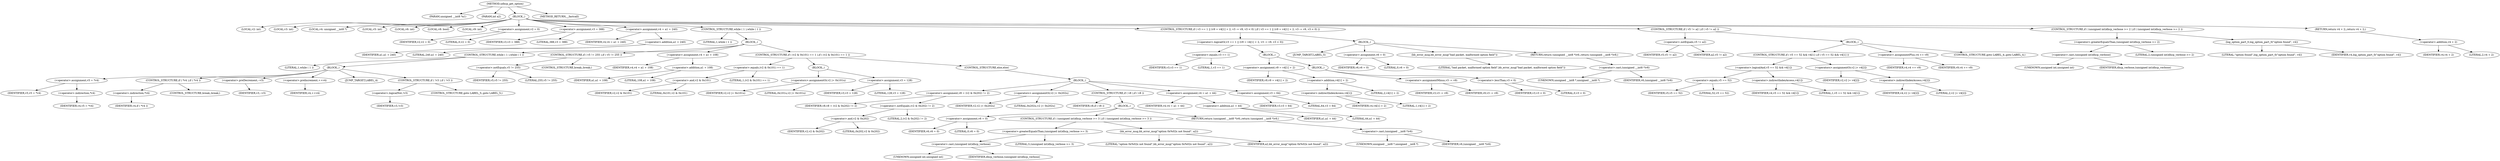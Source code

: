 digraph udhcp_get_option {  
"1000108" [label = "(METHOD,udhcp_get_option)" ]
"1000109" [label = "(PARAM,unsigned __int8 *a1)" ]
"1000110" [label = "(PARAM,int a2)" ]
"1000111" [label = "(BLOCK,,)" ]
"1000112" [label = "(LOCAL,v2: int)" ]
"1000113" [label = "(LOCAL,v3: int)" ]
"1000114" [label = "(LOCAL,v4: unsigned __int8 *)" ]
"1000115" [label = "(LOCAL,v5: int)" ]
"1000116" [label = "(LOCAL,v6: int)" ]
"1000117" [label = "(LOCAL,v8: bool)" ]
"1000118" [label = "(LOCAL,v9: int)" ]
"1000119" [label = "(<operator>.assignment,v2 = 0)" ]
"1000120" [label = "(IDENTIFIER,v2,v2 = 0)" ]
"1000121" [label = "(LITERAL,0,v2 = 0)" ]
"1000122" [label = "(<operator>.assignment,v3 = 388)" ]
"1000123" [label = "(IDENTIFIER,v3,v3 = 388)" ]
"1000124" [label = "(LITERAL,388,v3 = 388)" ]
"1000125" [label = "(<operator>.assignment,v4 = a1 + 240)" ]
"1000126" [label = "(IDENTIFIER,v4,v4 = a1 + 240)" ]
"1000127" [label = "(<operator>.addition,a1 + 240)" ]
"1000128" [label = "(IDENTIFIER,a1,a1 + 240)" ]
"1000129" [label = "(LITERAL,240,a1 + 240)" ]
"1000130" [label = "(CONTROL_STRUCTURE,while ( 1 ),while ( 1 ))" ]
"1000131" [label = "(LITERAL,1,while ( 1 ))" ]
"1000132" [label = "(BLOCK,,)" ]
"1000133" [label = "(CONTROL_STRUCTURE,while ( 1 ),while ( 1 ))" ]
"1000134" [label = "(LITERAL,1,while ( 1 ))" ]
"1000135" [label = "(BLOCK,,)" ]
"1000136" [label = "(<operator>.assignment,v5 = *v4)" ]
"1000137" [label = "(IDENTIFIER,v5,v5 = *v4)" ]
"1000138" [label = "(<operator>.indirection,*v4)" ]
"1000139" [label = "(IDENTIFIER,v4,v5 = *v4)" ]
"1000140" [label = "(CONTROL_STRUCTURE,if ( *v4 ),if ( *v4 ))" ]
"1000141" [label = "(<operator>.indirection,*v4)" ]
"1000142" [label = "(IDENTIFIER,v4,if ( *v4 ))" ]
"1000143" [label = "(CONTROL_STRUCTURE,break;,break;)" ]
"1000144" [label = "(<operator>.preDecrement,--v3)" ]
"1000145" [label = "(IDENTIFIER,v3,--v3)" ]
"1000146" [label = "(<operator>.preIncrement,++v4)" ]
"1000147" [label = "(IDENTIFIER,v4,++v4)" ]
"1000148" [label = "(JUMP_TARGET,LABEL_4)" ]
"1000149" [label = "(CONTROL_STRUCTURE,if ( !v3 ),if ( !v3 ))" ]
"1000150" [label = "(<operator>.logicalNot,!v3)" ]
"1000151" [label = "(IDENTIFIER,v3,!v3)" ]
"1000152" [label = "(CONTROL_STRUCTURE,goto LABEL_5;,goto LABEL_5;)" ]
"1000153" [label = "(CONTROL_STRUCTURE,if ( v5 != 255 ),if ( v5 != 255 ))" ]
"1000154" [label = "(<operator>.notEquals,v5 != 255)" ]
"1000155" [label = "(IDENTIFIER,v5,v5 != 255)" ]
"1000156" [label = "(LITERAL,255,v5 != 255)" ]
"1000157" [label = "(CONTROL_STRUCTURE,break;,break;)" ]
"1000158" [label = "(<operator>.assignment,v4 = a1 + 108)" ]
"1000159" [label = "(IDENTIFIER,v4,v4 = a1 + 108)" ]
"1000160" [label = "(<operator>.addition,a1 + 108)" ]
"1000161" [label = "(IDENTIFIER,a1,a1 + 108)" ]
"1000162" [label = "(LITERAL,108,a1 + 108)" ]
"1000163" [label = "(CONTROL_STRUCTURE,if ( (v2 & 0x101) == 1 ),if ( (v2 & 0x101) == 1 ))" ]
"1000164" [label = "(<operator>.equals,(v2 & 0x101) == 1)" ]
"1000165" [label = "(<operator>.and,v2 & 0x101)" ]
"1000166" [label = "(IDENTIFIER,v2,v2 & 0x101)" ]
"1000167" [label = "(LITERAL,0x101,v2 & 0x101)" ]
"1000168" [label = "(LITERAL,1,(v2 & 0x101) == 1)" ]
"1000169" [label = "(BLOCK,,)" ]
"1000170" [label = "(<operators>.assignmentOr,v2 |= 0x101u)" ]
"1000171" [label = "(IDENTIFIER,v2,v2 |= 0x101u)" ]
"1000172" [label = "(LITERAL,0x101u,v2 |= 0x101u)" ]
"1000173" [label = "(<operator>.assignment,v3 = 128)" ]
"1000174" [label = "(IDENTIFIER,v3,v3 = 128)" ]
"1000175" [label = "(LITERAL,128,v3 = 128)" ]
"1000176" [label = "(CONTROL_STRUCTURE,else,else)" ]
"1000177" [label = "(BLOCK,,)" ]
"1000178" [label = "(<operator>.assignment,v8 = (v2 & 0x202) != 2)" ]
"1000179" [label = "(IDENTIFIER,v8,v8 = (v2 & 0x202) != 2)" ]
"1000180" [label = "(<operator>.notEquals,(v2 & 0x202) != 2)" ]
"1000181" [label = "(<operator>.and,v2 & 0x202)" ]
"1000182" [label = "(IDENTIFIER,v2,v2 & 0x202)" ]
"1000183" [label = "(LITERAL,0x202,v2 & 0x202)" ]
"1000184" [label = "(LITERAL,2,(v2 & 0x202) != 2)" ]
"1000185" [label = "(<operators>.assignmentOr,v2 |= 0x202u)" ]
"1000186" [label = "(IDENTIFIER,v2,v2 |= 0x202u)" ]
"1000187" [label = "(LITERAL,0x202u,v2 |= 0x202u)" ]
"1000188" [label = "(CONTROL_STRUCTURE,if ( v8 ),if ( v8 ))" ]
"1000189" [label = "(IDENTIFIER,v8,if ( v8 ))" ]
"1000190" [label = "(BLOCK,,)" ]
"1000191" [label = "(<operator>.assignment,v6 = 0)" ]
"1000192" [label = "(IDENTIFIER,v6,v6 = 0)" ]
"1000193" [label = "(LITERAL,0,v6 = 0)" ]
"1000194" [label = "(CONTROL_STRUCTURE,if ( (unsigned int)dhcp_verbose >= 3 ),if ( (unsigned int)dhcp_verbose >= 3 ))" ]
"1000195" [label = "(<operator>.greaterEqualsThan,(unsigned int)dhcp_verbose >= 3)" ]
"1000196" [label = "(<operator>.cast,(unsigned int)dhcp_verbose)" ]
"1000197" [label = "(UNKNOWN,unsigned int,unsigned int)" ]
"1000198" [label = "(IDENTIFIER,dhcp_verbose,(unsigned int)dhcp_verbose)" ]
"1000199" [label = "(LITERAL,3,(unsigned int)dhcp_verbose >= 3)" ]
"1000200" [label = "(bb_error_msg,bb_error_msg(\"option 0x%02x not found\", a2))" ]
"1000201" [label = "(LITERAL,\"option 0x%02x not found\",bb_error_msg(\"option 0x%02x not found\", a2))" ]
"1000202" [label = "(IDENTIFIER,a2,bb_error_msg(\"option 0x%02x not found\", a2))" ]
"1000203" [label = "(RETURN,return (unsigned __int8 *)v6;,return (unsigned __int8 *)v6;)" ]
"1000204" [label = "(<operator>.cast,(unsigned __int8 *)v6)" ]
"1000205" [label = "(UNKNOWN,unsigned __int8 *,unsigned __int8 *)" ]
"1000206" [label = "(IDENTIFIER,v6,(unsigned __int8 *)v6)" ]
"1000207" [label = "(<operator>.assignment,v4 = a1 + 44)" ]
"1000208" [label = "(IDENTIFIER,v4,v4 = a1 + 44)" ]
"1000209" [label = "(<operator>.addition,a1 + 44)" ]
"1000210" [label = "(IDENTIFIER,a1,a1 + 44)" ]
"1000211" [label = "(LITERAL,44,a1 + 44)" ]
"1000212" [label = "(<operator>.assignment,v3 = 64)" ]
"1000213" [label = "(IDENTIFIER,v3,v3 = 64)" ]
"1000214" [label = "(LITERAL,64,v3 = 64)" ]
"1000215" [label = "(CONTROL_STRUCTURE,if ( v3 == 1 || (v9 = v4[1] + 2, v3 -= v9, v3 < 0) ),if ( v3 == 1 || (v9 = v4[1] + 2, v3 -= v9, v3 < 0) ))" ]
"1000216" [label = "(<operator>.logicalOr,v3 == 1 || (v9 = v4[1] + 2, v3 -= v9, v3 < 0))" ]
"1000217" [label = "(<operator>.equals,v3 == 1)" ]
"1000218" [label = "(IDENTIFIER,v3,v3 == 1)" ]
"1000219" [label = "(LITERAL,1,v3 == 1)" ]
"1000220" [label = "(BLOCK,,)" ]
"1000221" [label = "(<operator>.assignment,v9 = v4[1] + 2)" ]
"1000222" [label = "(IDENTIFIER,v9,v9 = v4[1] + 2)" ]
"1000223" [label = "(<operator>.addition,v4[1] + 2)" ]
"1000224" [label = "(<operator>.indirectIndexAccess,v4[1])" ]
"1000225" [label = "(IDENTIFIER,v4,v4[1] + 2)" ]
"1000226" [label = "(LITERAL,1,v4[1] + 2)" ]
"1000227" [label = "(LITERAL,2,v4[1] + 2)" ]
"1000228" [label = "(BLOCK,,)" ]
"1000229" [label = "(<operator>.assignmentMinus,v3 -= v9)" ]
"1000230" [label = "(IDENTIFIER,v3,v3 -= v9)" ]
"1000231" [label = "(IDENTIFIER,v9,v3 -= v9)" ]
"1000232" [label = "(<operator>.lessThan,v3 < 0)" ]
"1000233" [label = "(IDENTIFIER,v3,v3 < 0)" ]
"1000234" [label = "(LITERAL,0,v3 < 0)" ]
"1000235" [label = "(BLOCK,,)" ]
"1000236" [label = "(JUMP_TARGET,LABEL_5)" ]
"1000237" [label = "(<operator>.assignment,v6 = 0)" ]
"1000238" [label = "(IDENTIFIER,v6,v6 = 0)" ]
"1000239" [label = "(LITERAL,0,v6 = 0)" ]
"1000240" [label = "(bb_error_msg,bb_error_msg(\"bad packet, malformed option field\"))" ]
"1000241" [label = "(LITERAL,\"bad packet, malformed option field\",bb_error_msg(\"bad packet, malformed option field\"))" ]
"1000242" [label = "(RETURN,return (unsigned __int8 *)v6;,return (unsigned __int8 *)v6;)" ]
"1000243" [label = "(<operator>.cast,(unsigned __int8 *)v6)" ]
"1000244" [label = "(UNKNOWN,unsigned __int8 *,unsigned __int8 *)" ]
"1000245" [label = "(IDENTIFIER,v6,(unsigned __int8 *)v6)" ]
"1000246" [label = "(CONTROL_STRUCTURE,if ( v5 != a2 ),if ( v5 != a2 ))" ]
"1000247" [label = "(<operator>.notEquals,v5 != a2)" ]
"1000248" [label = "(IDENTIFIER,v5,v5 != a2)" ]
"1000249" [label = "(IDENTIFIER,a2,v5 != a2)" ]
"1000250" [label = "(BLOCK,,)" ]
"1000251" [label = "(CONTROL_STRUCTURE,if ( v5 == 52 && v4[1] ),if ( v5 == 52 && v4[1] ))" ]
"1000252" [label = "(<operator>.logicalAnd,v5 == 52 && v4[1])" ]
"1000253" [label = "(<operator>.equals,v5 == 52)" ]
"1000254" [label = "(IDENTIFIER,v5,v5 == 52)" ]
"1000255" [label = "(LITERAL,52,v5 == 52)" ]
"1000256" [label = "(<operator>.indirectIndexAccess,v4[1])" ]
"1000257" [label = "(IDENTIFIER,v4,v5 == 52 && v4[1])" ]
"1000258" [label = "(LITERAL,1,v5 == 52 && v4[1])" ]
"1000259" [label = "(<operators>.assignmentOr,v2 |= v4[2])" ]
"1000260" [label = "(IDENTIFIER,v2,v2 |= v4[2])" ]
"1000261" [label = "(<operator>.indirectIndexAccess,v4[2])" ]
"1000262" [label = "(IDENTIFIER,v4,v2 |= v4[2])" ]
"1000263" [label = "(LITERAL,2,v2 |= v4[2])" ]
"1000264" [label = "(<operator>.assignmentPlus,v4 += v9)" ]
"1000265" [label = "(IDENTIFIER,v4,v4 += v9)" ]
"1000266" [label = "(IDENTIFIER,v9,v4 += v9)" ]
"1000267" [label = "(CONTROL_STRUCTURE,goto LABEL_4;,goto LABEL_4;)" ]
"1000268" [label = "(CONTROL_STRUCTURE,if ( (unsigned int)dhcp_verbose >= 2 ),if ( (unsigned int)dhcp_verbose >= 2 ))" ]
"1000269" [label = "(<operator>.greaterEqualsThan,(unsigned int)dhcp_verbose >= 2)" ]
"1000270" [label = "(<operator>.cast,(unsigned int)dhcp_verbose)" ]
"1000271" [label = "(UNKNOWN,unsigned int,unsigned int)" ]
"1000272" [label = "(IDENTIFIER,dhcp_verbose,(unsigned int)dhcp_verbose)" ]
"1000273" [label = "(LITERAL,2,(unsigned int)dhcp_verbose >= 2)" ]
"1000274" [label = "(log_option_part_0,log_option_part_0(\"option found\", v4))" ]
"1000275" [label = "(LITERAL,\"option found\",log_option_part_0(\"option found\", v4))" ]
"1000276" [label = "(IDENTIFIER,v4,log_option_part_0(\"option found\", v4))" ]
"1000277" [label = "(RETURN,return v4 + 2;,return v4 + 2;)" ]
"1000278" [label = "(<operator>.addition,v4 + 2)" ]
"1000279" [label = "(IDENTIFIER,v4,v4 + 2)" ]
"1000280" [label = "(LITERAL,2,v4 + 2)" ]
"1000281" [label = "(METHOD_RETURN,__fastcall)" ]
  "1000108" -> "1000109" 
  "1000108" -> "1000110" 
  "1000108" -> "1000111" 
  "1000108" -> "1000281" 
  "1000111" -> "1000112" 
  "1000111" -> "1000113" 
  "1000111" -> "1000114" 
  "1000111" -> "1000115" 
  "1000111" -> "1000116" 
  "1000111" -> "1000117" 
  "1000111" -> "1000118" 
  "1000111" -> "1000119" 
  "1000111" -> "1000122" 
  "1000111" -> "1000125" 
  "1000111" -> "1000130" 
  "1000111" -> "1000215" 
  "1000111" -> "1000246" 
  "1000111" -> "1000268" 
  "1000111" -> "1000277" 
  "1000119" -> "1000120" 
  "1000119" -> "1000121" 
  "1000122" -> "1000123" 
  "1000122" -> "1000124" 
  "1000125" -> "1000126" 
  "1000125" -> "1000127" 
  "1000127" -> "1000128" 
  "1000127" -> "1000129" 
  "1000130" -> "1000131" 
  "1000130" -> "1000132" 
  "1000132" -> "1000133" 
  "1000132" -> "1000153" 
  "1000132" -> "1000158" 
  "1000132" -> "1000163" 
  "1000133" -> "1000134" 
  "1000133" -> "1000135" 
  "1000135" -> "1000136" 
  "1000135" -> "1000140" 
  "1000135" -> "1000144" 
  "1000135" -> "1000146" 
  "1000135" -> "1000148" 
  "1000135" -> "1000149" 
  "1000136" -> "1000137" 
  "1000136" -> "1000138" 
  "1000138" -> "1000139" 
  "1000140" -> "1000141" 
  "1000140" -> "1000143" 
  "1000141" -> "1000142" 
  "1000144" -> "1000145" 
  "1000146" -> "1000147" 
  "1000149" -> "1000150" 
  "1000149" -> "1000152" 
  "1000150" -> "1000151" 
  "1000153" -> "1000154" 
  "1000153" -> "1000157" 
  "1000154" -> "1000155" 
  "1000154" -> "1000156" 
  "1000158" -> "1000159" 
  "1000158" -> "1000160" 
  "1000160" -> "1000161" 
  "1000160" -> "1000162" 
  "1000163" -> "1000164" 
  "1000163" -> "1000169" 
  "1000163" -> "1000176" 
  "1000164" -> "1000165" 
  "1000164" -> "1000168" 
  "1000165" -> "1000166" 
  "1000165" -> "1000167" 
  "1000169" -> "1000170" 
  "1000169" -> "1000173" 
  "1000170" -> "1000171" 
  "1000170" -> "1000172" 
  "1000173" -> "1000174" 
  "1000173" -> "1000175" 
  "1000176" -> "1000177" 
  "1000177" -> "1000178" 
  "1000177" -> "1000185" 
  "1000177" -> "1000188" 
  "1000177" -> "1000207" 
  "1000177" -> "1000212" 
  "1000178" -> "1000179" 
  "1000178" -> "1000180" 
  "1000180" -> "1000181" 
  "1000180" -> "1000184" 
  "1000181" -> "1000182" 
  "1000181" -> "1000183" 
  "1000185" -> "1000186" 
  "1000185" -> "1000187" 
  "1000188" -> "1000189" 
  "1000188" -> "1000190" 
  "1000190" -> "1000191" 
  "1000190" -> "1000194" 
  "1000190" -> "1000203" 
  "1000191" -> "1000192" 
  "1000191" -> "1000193" 
  "1000194" -> "1000195" 
  "1000194" -> "1000200" 
  "1000195" -> "1000196" 
  "1000195" -> "1000199" 
  "1000196" -> "1000197" 
  "1000196" -> "1000198" 
  "1000200" -> "1000201" 
  "1000200" -> "1000202" 
  "1000203" -> "1000204" 
  "1000204" -> "1000205" 
  "1000204" -> "1000206" 
  "1000207" -> "1000208" 
  "1000207" -> "1000209" 
  "1000209" -> "1000210" 
  "1000209" -> "1000211" 
  "1000212" -> "1000213" 
  "1000212" -> "1000214" 
  "1000215" -> "1000216" 
  "1000215" -> "1000235" 
  "1000216" -> "1000217" 
  "1000216" -> "1000220" 
  "1000217" -> "1000218" 
  "1000217" -> "1000219" 
  "1000220" -> "1000221" 
  "1000220" -> "1000228" 
  "1000221" -> "1000222" 
  "1000221" -> "1000223" 
  "1000223" -> "1000224" 
  "1000223" -> "1000227" 
  "1000224" -> "1000225" 
  "1000224" -> "1000226" 
  "1000228" -> "1000229" 
  "1000228" -> "1000232" 
  "1000229" -> "1000230" 
  "1000229" -> "1000231" 
  "1000232" -> "1000233" 
  "1000232" -> "1000234" 
  "1000235" -> "1000236" 
  "1000235" -> "1000237" 
  "1000235" -> "1000240" 
  "1000235" -> "1000242" 
  "1000237" -> "1000238" 
  "1000237" -> "1000239" 
  "1000240" -> "1000241" 
  "1000242" -> "1000243" 
  "1000243" -> "1000244" 
  "1000243" -> "1000245" 
  "1000246" -> "1000247" 
  "1000246" -> "1000250" 
  "1000247" -> "1000248" 
  "1000247" -> "1000249" 
  "1000250" -> "1000251" 
  "1000250" -> "1000264" 
  "1000250" -> "1000267" 
  "1000251" -> "1000252" 
  "1000251" -> "1000259" 
  "1000252" -> "1000253" 
  "1000252" -> "1000256" 
  "1000253" -> "1000254" 
  "1000253" -> "1000255" 
  "1000256" -> "1000257" 
  "1000256" -> "1000258" 
  "1000259" -> "1000260" 
  "1000259" -> "1000261" 
  "1000261" -> "1000262" 
  "1000261" -> "1000263" 
  "1000264" -> "1000265" 
  "1000264" -> "1000266" 
  "1000268" -> "1000269" 
  "1000268" -> "1000274" 
  "1000269" -> "1000270" 
  "1000269" -> "1000273" 
  "1000270" -> "1000271" 
  "1000270" -> "1000272" 
  "1000274" -> "1000275" 
  "1000274" -> "1000276" 
  "1000277" -> "1000278" 
  "1000278" -> "1000279" 
  "1000278" -> "1000280" 
}
